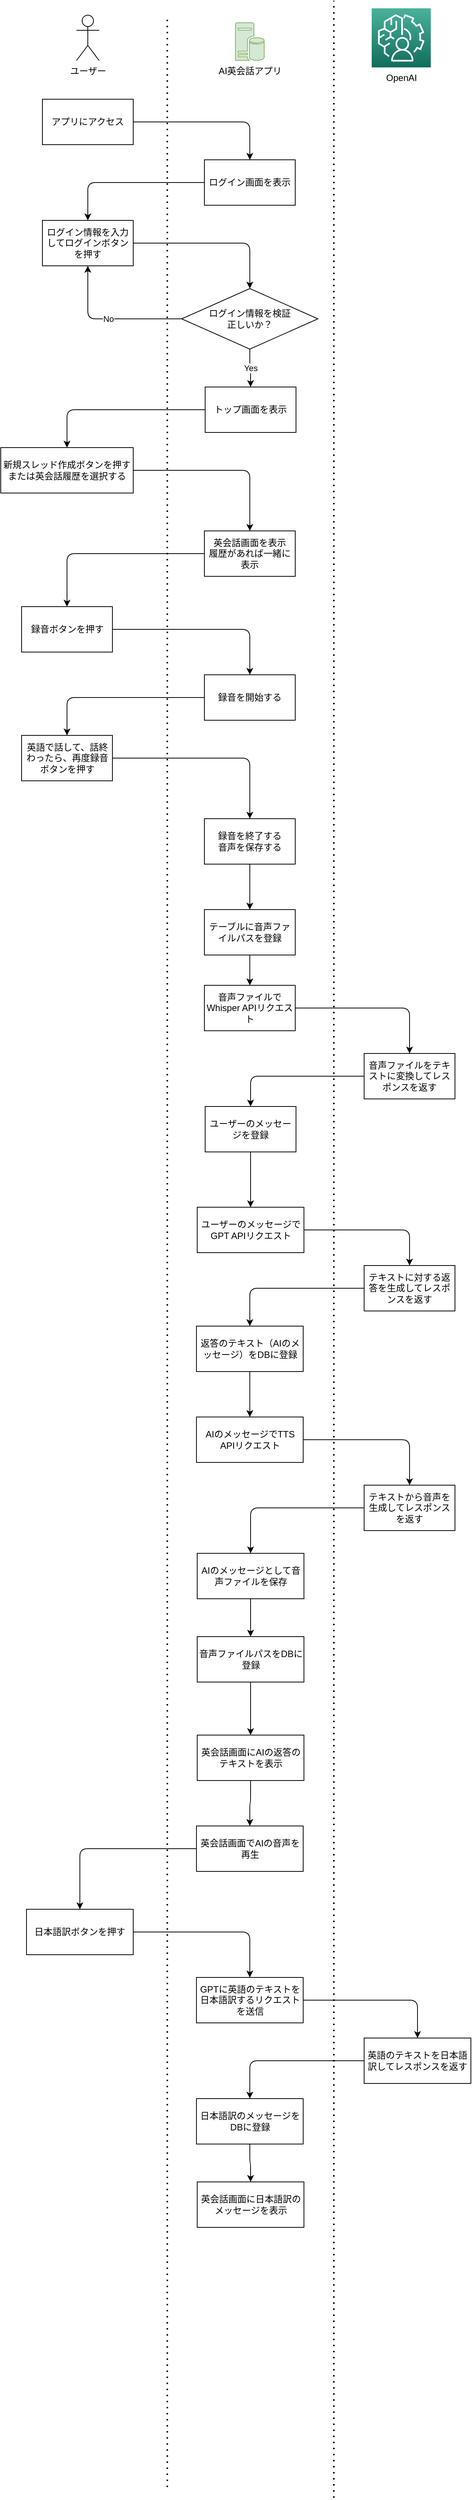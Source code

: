 <mxfile>
    <diagram id="rDPp9tU4G7NSyLMWjPAP" name="ページ1">
        <mxGraphModel dx="464" dy="415" grid="1" gridSize="10" guides="1" tooltips="1" connect="1" arrows="1" fold="1" page="1" pageScale="1" pageWidth="827" pageHeight="1169" math="0" shadow="0">
            <root>
                <mxCell id="0"/>
                <mxCell id="1" parent="0"/>
                <mxCell id="2" value="ユーザー" style="shape=umlActor;verticalLabelPosition=bottom;verticalAlign=top;html=1;outlineConnect=0;" parent="1" vertex="1">
                    <mxGeometry x="160" y="119" width="30" height="60" as="geometry"/>
                </mxCell>
                <mxCell id="3" value="AI英会話アプリ" style="sketch=0;pointerEvents=1;shadow=0;dashed=0;html=1;strokeColor=#82b366;labelPosition=center;verticalLabelPosition=bottom;verticalAlign=top;align=center;fillColor=#d5e8d4;shape=mxgraph.mscae.enterprise.database_server" parent="1" vertex="1">
                    <mxGeometry x="370" y="129" width="38" height="50" as="geometry"/>
                </mxCell>
                <mxCell id="4" value="OpenAI" style="sketch=0;points=[[0,0,0],[0.25,0,0],[0.5,0,0],[0.75,0,0],[1,0,0],[0,1,0],[0.25,1,0],[0.5,1,0],[0.75,1,0],[1,1,0],[0,0.25,0],[0,0.5,0],[0,0.75,0],[1,0.25,0],[1,0.5,0],[1,0.75,0]];outlineConnect=0;fontColor=default;gradientColor=#4AB29A;gradientDirection=north;fillColor=#116D5B;strokeColor=#ffffff;dashed=0;verticalLabelPosition=bottom;verticalAlign=top;align=center;html=1;fontSize=12;fontStyle=0;aspect=fixed;shape=mxgraph.aws4.resourceIcon;resIcon=mxgraph.aws4.augmented_ai;" parent="1" vertex="1">
                    <mxGeometry x="550" y="110" width="78" height="78" as="geometry"/>
                </mxCell>
                <mxCell id="7" style="edgeStyle=orthogonalEdgeStyle;html=1;fontColor=default;" parent="1" source="5" target="6" edge="1">
                    <mxGeometry relative="1" as="geometry"/>
                </mxCell>
                <mxCell id="5" value="アプリにアクセス" style="rounded=0;whiteSpace=wrap;html=1;fontColor=default;" parent="1" vertex="1">
                    <mxGeometry x="115" y="230" width="120" height="60" as="geometry"/>
                </mxCell>
                <mxCell id="9" style="edgeStyle=orthogonalEdgeStyle;html=1;fontColor=default;" parent="1" source="6" target="8" edge="1">
                    <mxGeometry relative="1" as="geometry"/>
                </mxCell>
                <mxCell id="6" value="ログイン画面を表示" style="rounded=0;whiteSpace=wrap;html=1;fontColor=default;" parent="1" vertex="1">
                    <mxGeometry x="329" y="310" width="120" height="60" as="geometry"/>
                </mxCell>
                <mxCell id="12" style="edgeStyle=orthogonalEdgeStyle;html=1;fontColor=default;" parent="1" source="8" target="11" edge="1">
                    <mxGeometry relative="1" as="geometry"/>
                </mxCell>
                <mxCell id="8" value="ログイン情報を入力してログインボタンを押す" style="rounded=0;whiteSpace=wrap;html=1;fontColor=default;" parent="1" vertex="1">
                    <mxGeometry x="115" y="390" width="120" height="60" as="geometry"/>
                </mxCell>
                <mxCell id="14" value="Yes" style="edgeStyle=orthogonalEdgeStyle;html=1;fontColor=default;" parent="1" source="11" target="13" edge="1">
                    <mxGeometry relative="1" as="geometry"/>
                </mxCell>
                <mxCell id="15" value="No" style="edgeStyle=orthogonalEdgeStyle;html=1;fontColor=default;" parent="1" source="11" target="8" edge="1">
                    <mxGeometry relative="1" as="geometry"/>
                </mxCell>
                <mxCell id="11" value="ログイン情報を検証&lt;br&gt;正しいか？" style="rhombus;whiteSpace=wrap;html=1;fontColor=default;" parent="1" vertex="1">
                    <mxGeometry x="299" y="480" width="180" height="80" as="geometry"/>
                </mxCell>
                <mxCell id="19" style="edgeStyle=orthogonalEdgeStyle;html=1;fontColor=default;" parent="1" source="13" target="16" edge="1">
                    <mxGeometry relative="1" as="geometry"/>
                </mxCell>
                <mxCell id="13" value="トップ画面を表示" style="rounded=0;whiteSpace=wrap;html=1;fontColor=default;" parent="1" vertex="1">
                    <mxGeometry x="330" y="610" width="120" height="60" as="geometry"/>
                </mxCell>
                <mxCell id="21" style="edgeStyle=orthogonalEdgeStyle;html=1;fontColor=default;" parent="1" source="16" target="20" edge="1">
                    <mxGeometry relative="1" as="geometry"/>
                </mxCell>
                <mxCell id="16" value="新規スレッド作成ボタンを押す&lt;br&gt;または英会話履歴を選択する" style="rounded=0;whiteSpace=wrap;html=1;fontColor=default;" parent="1" vertex="1">
                    <mxGeometry x="60" y="690" width="175" height="60" as="geometry"/>
                </mxCell>
                <mxCell id="17" value="" style="endArrow=none;dashed=1;html=1;dashPattern=1 3;strokeWidth=2;fontColor=default;" parent="1" edge="1">
                    <mxGeometry width="50" height="50" relative="1" as="geometry">
                        <mxPoint x="280" y="3383" as="sourcePoint"/>
                        <mxPoint x="280" y="120" as="targetPoint"/>
                    </mxGeometry>
                </mxCell>
                <mxCell id="18" value="" style="endArrow=none;dashed=1;html=1;dashPattern=1 3;strokeWidth=2;fontColor=default;" parent="1" edge="1">
                    <mxGeometry width="50" height="50" relative="1" as="geometry">
                        <mxPoint x="500" y="3396.945" as="sourcePoint"/>
                        <mxPoint x="500" y="100" as="targetPoint"/>
                    </mxGeometry>
                </mxCell>
                <mxCell id="24" style="edgeStyle=orthogonalEdgeStyle;html=1;fontColor=default;" parent="1" source="20" target="22" edge="1">
                    <mxGeometry relative="1" as="geometry"/>
                </mxCell>
                <mxCell id="20" value="英会話画面を表示&lt;br&gt;履歴があれば一緒に表示" style="rounded=0;whiteSpace=wrap;html=1;fontColor=default;" parent="1" vertex="1">
                    <mxGeometry x="329" y="800" width="120" height="60" as="geometry"/>
                </mxCell>
                <mxCell id="25" style="edgeStyle=orthogonalEdgeStyle;html=1;fontColor=default;" parent="1" source="22" target="23" edge="1">
                    <mxGeometry relative="1" as="geometry"/>
                </mxCell>
                <mxCell id="22" value="録音ボタンを押す" style="rounded=0;whiteSpace=wrap;html=1;fontColor=default;" parent="1" vertex="1">
                    <mxGeometry x="87.5" y="900" width="120" height="60" as="geometry"/>
                </mxCell>
                <mxCell id="27" style="edgeStyle=orthogonalEdgeStyle;html=1;fontColor=default;" parent="1" source="23" target="26" edge="1">
                    <mxGeometry relative="1" as="geometry"/>
                </mxCell>
                <mxCell id="23" value="録音を開始する" style="rounded=0;whiteSpace=wrap;html=1;fontColor=default;" parent="1" vertex="1">
                    <mxGeometry x="329" y="990" width="120" height="60" as="geometry"/>
                </mxCell>
                <mxCell id="29" style="edgeStyle=orthogonalEdgeStyle;html=1;fontColor=default;" parent="1" source="26" target="28" edge="1">
                    <mxGeometry relative="1" as="geometry"/>
                </mxCell>
                <mxCell id="26" value="英語で話して、話終わったら、再度録音ボタンを押す" style="rounded=0;whiteSpace=wrap;html=1;fontColor=default;" parent="1" vertex="1">
                    <mxGeometry x="87.5" y="1070" width="120" height="60" as="geometry"/>
                </mxCell>
                <mxCell id="31" style="edgeStyle=orthogonalEdgeStyle;html=1;fontColor=default;" parent="1" source="28" target="30" edge="1">
                    <mxGeometry relative="1" as="geometry"/>
                </mxCell>
                <mxCell id="28" value="録音を終了する&lt;br&gt;音声を保存する" style="rounded=0;whiteSpace=wrap;html=1;fontColor=default;" parent="1" vertex="1">
                    <mxGeometry x="329" y="1180" width="120" height="60" as="geometry"/>
                </mxCell>
                <mxCell id="33" style="edgeStyle=orthogonalEdgeStyle;html=1;fontColor=default;" parent="1" source="30" target="32" edge="1">
                    <mxGeometry relative="1" as="geometry"/>
                </mxCell>
                <mxCell id="30" value="テーブルに音声ファイルパスを登録" style="rounded=0;whiteSpace=wrap;html=1;fontColor=default;" parent="1" vertex="1">
                    <mxGeometry x="329" y="1300" width="120" height="60" as="geometry"/>
                </mxCell>
                <mxCell id="35" style="edgeStyle=orthogonalEdgeStyle;html=1;fontColor=default;" parent="1" source="32" target="34" edge="1">
                    <mxGeometry relative="1" as="geometry"/>
                </mxCell>
                <mxCell id="32" value="音声ファイルでWhisper APIリクエスト" style="rounded=0;whiteSpace=wrap;html=1;fontColor=default;" parent="1" vertex="1">
                    <mxGeometry x="329" y="1400" width="120" height="60" as="geometry"/>
                </mxCell>
                <mxCell id="37" style="edgeStyle=orthogonalEdgeStyle;html=1;fontColor=default;" parent="1" source="34" target="36" edge="1">
                    <mxGeometry relative="1" as="geometry"/>
                </mxCell>
                <mxCell id="34" value="音声ファイルをテキストに変換してレスポンスを返す" style="rounded=0;whiteSpace=wrap;html=1;fontColor=default;" parent="1" vertex="1">
                    <mxGeometry x="540" y="1490" width="120" height="60" as="geometry"/>
                </mxCell>
                <mxCell id="39" style="edgeStyle=orthogonalEdgeStyle;html=1;fontColor=default;" parent="1" source="36" target="38" edge="1">
                    <mxGeometry relative="1" as="geometry"/>
                </mxCell>
                <mxCell id="36" value="ユーザーのメッセージを登録" style="rounded=0;whiteSpace=wrap;html=1;fontColor=default;" parent="1" vertex="1">
                    <mxGeometry x="330" y="1560" width="120" height="60" as="geometry"/>
                </mxCell>
                <mxCell id="41" style="edgeStyle=orthogonalEdgeStyle;html=1;fontColor=default;" parent="1" source="38" target="40" edge="1">
                    <mxGeometry relative="1" as="geometry"/>
                </mxCell>
                <mxCell id="38" value="ユーザーのメッセージでGPT APIリクエスト" style="rounded=0;whiteSpace=wrap;html=1;fontColor=default;" parent="1" vertex="1">
                    <mxGeometry x="319.5" y="1693" width="141" height="60" as="geometry"/>
                </mxCell>
                <mxCell id="43" style="edgeStyle=orthogonalEdgeStyle;html=1;fontColor=default;" parent="1" source="40" target="42" edge="1">
                    <mxGeometry relative="1" as="geometry"/>
                </mxCell>
                <mxCell id="40" value="テキストに対する返答を生成してレスポンスを返す" style="rounded=0;whiteSpace=wrap;html=1;fontColor=default;" parent="1" vertex="1">
                    <mxGeometry x="540" y="1770" width="120" height="60" as="geometry"/>
                </mxCell>
                <mxCell id="45" style="edgeStyle=orthogonalEdgeStyle;html=1;fontColor=default;" parent="1" source="42" target="44" edge="1">
                    <mxGeometry relative="1" as="geometry"/>
                </mxCell>
                <mxCell id="42" value="返答のテキスト（AIのメッセージ）をDBに登録" style="rounded=0;whiteSpace=wrap;html=1;fontColor=default;" parent="1" vertex="1">
                    <mxGeometry x="318.5" y="1850" width="141" height="60" as="geometry"/>
                </mxCell>
                <mxCell id="47" style="edgeStyle=orthogonalEdgeStyle;html=1;fontColor=default;" parent="1" source="44" target="46" edge="1">
                    <mxGeometry relative="1" as="geometry"/>
                </mxCell>
                <mxCell id="44" value="AIのメッセージでTTS APIリクエスト" style="rounded=0;whiteSpace=wrap;html=1;fontColor=default;" parent="1" vertex="1">
                    <mxGeometry x="318.5" y="1970" width="141" height="60" as="geometry"/>
                </mxCell>
                <mxCell id="49" style="edgeStyle=orthogonalEdgeStyle;html=1;fontColor=default;" parent="1" source="46" target="48" edge="1">
                    <mxGeometry relative="1" as="geometry"/>
                </mxCell>
                <mxCell id="46" value="テキストから音声を生成してレスポンスを返す" style="rounded=0;whiteSpace=wrap;html=1;fontColor=default;" parent="1" vertex="1">
                    <mxGeometry x="540" y="2060" width="120" height="60" as="geometry"/>
                </mxCell>
                <mxCell id="51" style="edgeStyle=orthogonalEdgeStyle;html=1;fontColor=default;" parent="1" source="48" target="50" edge="1">
                    <mxGeometry relative="1" as="geometry"/>
                </mxCell>
                <mxCell id="48" value="AIのメッセージとして音声ファイルを保存" style="rounded=0;whiteSpace=wrap;html=1;fontColor=default;" parent="1" vertex="1">
                    <mxGeometry x="319.5" y="2150" width="141" height="60" as="geometry"/>
                </mxCell>
                <mxCell id="53" style="edgeStyle=orthogonalEdgeStyle;html=1;fontColor=default;" parent="1" source="50" target="52" edge="1">
                    <mxGeometry relative="1" as="geometry"/>
                </mxCell>
                <mxCell id="50" value="音声ファイルパスをDBに登録" style="rounded=0;whiteSpace=wrap;html=1;fontColor=default;" parent="1" vertex="1">
                    <mxGeometry x="319.5" y="2260" width="141" height="60" as="geometry"/>
                </mxCell>
                <mxCell id="55" style="edgeStyle=orthogonalEdgeStyle;html=1;fontColor=default;" parent="1" source="52" target="54" edge="1">
                    <mxGeometry relative="1" as="geometry"/>
                </mxCell>
                <mxCell id="52" value="英会話画面にAIの返答のテキストを表示" style="rounded=0;whiteSpace=wrap;html=1;fontColor=default;" parent="1" vertex="1">
                    <mxGeometry x="319.5" y="2390" width="141" height="60" as="geometry"/>
                </mxCell>
                <mxCell id="57" style="edgeStyle=orthogonalEdgeStyle;html=1;fontColor=default;" parent="1" source="54" target="56" edge="1">
                    <mxGeometry relative="1" as="geometry"/>
                </mxCell>
                <mxCell id="54" value="英会話画面でAIの音声を再生" style="rounded=0;whiteSpace=wrap;html=1;fontColor=default;" parent="1" vertex="1">
                    <mxGeometry x="318.5" y="2510" width="141" height="60" as="geometry"/>
                </mxCell>
                <mxCell id="59" style="edgeStyle=orthogonalEdgeStyle;html=1;fontColor=default;" parent="1" source="56" target="58" edge="1">
                    <mxGeometry relative="1" as="geometry"/>
                </mxCell>
                <mxCell id="56" value="日本語訳ボタンを押す" style="rounded=0;whiteSpace=wrap;html=1;fontColor=default;" parent="1" vertex="1">
                    <mxGeometry x="94" y="2620" width="141" height="60" as="geometry"/>
                </mxCell>
                <mxCell id="61" style="edgeStyle=orthogonalEdgeStyle;html=1;fontColor=default;" parent="1" source="58" target="60" edge="1">
                    <mxGeometry relative="1" as="geometry"/>
                </mxCell>
                <mxCell id="58" value="GPTに英語のテキストを日本語訳するリクエストを送信" style="rounded=0;whiteSpace=wrap;html=1;fontColor=default;" parent="1" vertex="1">
                    <mxGeometry x="318.5" y="2710" width="141" height="60" as="geometry"/>
                </mxCell>
                <mxCell id="63" style="edgeStyle=orthogonalEdgeStyle;html=1;fontColor=default;" parent="1" source="60" target="62" edge="1">
                    <mxGeometry relative="1" as="geometry"/>
                </mxCell>
                <mxCell id="60" value="英語のテキストを日本語訳してレスポンスを返す" style="rounded=0;whiteSpace=wrap;html=1;fontColor=default;" parent="1" vertex="1">
                    <mxGeometry x="540" y="2790" width="141" height="60" as="geometry"/>
                </mxCell>
                <mxCell id="65" style="edgeStyle=orthogonalEdgeStyle;html=1;fontColor=default;" parent="1" source="62" target="64" edge="1">
                    <mxGeometry relative="1" as="geometry"/>
                </mxCell>
                <mxCell id="62" value="日本語訳のメッセージをDBに登録" style="rounded=0;whiteSpace=wrap;html=1;fontColor=default;" parent="1" vertex="1">
                    <mxGeometry x="318.5" y="2870" width="141" height="60" as="geometry"/>
                </mxCell>
                <mxCell id="64" value="英会話画面に日本語訳のメッセージを表示" style="rounded=0;whiteSpace=wrap;html=1;fontColor=default;" parent="1" vertex="1">
                    <mxGeometry x="319.5" y="2980" width="141" height="60" as="geometry"/>
                </mxCell>
            </root>
        </mxGraphModel>
    </diagram>
</mxfile>
